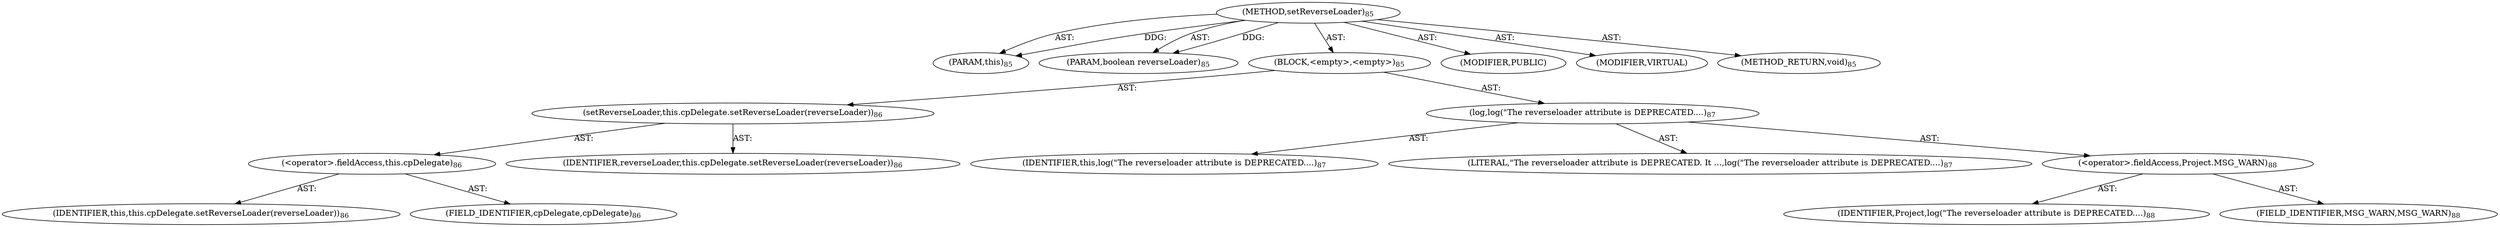 digraph "setReverseLoader" {  
"111669149696" [label = <(METHOD,setReverseLoader)<SUB>85</SUB>> ]
"115964116992" [label = <(PARAM,this)<SUB>85</SUB>> ]
"115964116999" [label = <(PARAM,boolean reverseLoader)<SUB>85</SUB>> ]
"25769803776" [label = <(BLOCK,&lt;empty&gt;,&lt;empty&gt;)<SUB>85</SUB>> ]
"30064771072" [label = <(setReverseLoader,this.cpDelegate.setReverseLoader(reverseLoader))<SUB>86</SUB>> ]
"30064771073" [label = <(&lt;operator&gt;.fieldAccess,this.cpDelegate)<SUB>86</SUB>> ]
"68719476736" [label = <(IDENTIFIER,this,this.cpDelegate.setReverseLoader(reverseLoader))<SUB>86</SUB>> ]
"55834574848" [label = <(FIELD_IDENTIFIER,cpDelegate,cpDelegate)<SUB>86</SUB>> ]
"68719476747" [label = <(IDENTIFIER,reverseLoader,this.cpDelegate.setReverseLoader(reverseLoader))<SUB>86</SUB>> ]
"30064771074" [label = <(log,log(&quot;The reverseloader attribute is DEPRECATED....)<SUB>87</SUB>> ]
"68719476737" [label = <(IDENTIFIER,this,log(&quot;The reverseloader attribute is DEPRECATED....)<SUB>87</SUB>> ]
"90194313216" [label = <(LITERAL,&quot;The reverseloader attribute is DEPRECATED. It ...,log(&quot;The reverseloader attribute is DEPRECATED....)<SUB>87</SUB>> ]
"30064771075" [label = <(&lt;operator&gt;.fieldAccess,Project.MSG_WARN)<SUB>88</SUB>> ]
"68719476748" [label = <(IDENTIFIER,Project,log(&quot;The reverseloader attribute is DEPRECATED....)<SUB>88</SUB>> ]
"55834574849" [label = <(FIELD_IDENTIFIER,MSG_WARN,MSG_WARN)<SUB>88</SUB>> ]
"133143986178" [label = <(MODIFIER,PUBLIC)> ]
"133143986179" [label = <(MODIFIER,VIRTUAL)> ]
"128849018880" [label = <(METHOD_RETURN,void)<SUB>85</SUB>> ]
  "111669149696" -> "115964116992"  [ label = "AST: "] 
  "111669149696" -> "115964116999"  [ label = "AST: "] 
  "111669149696" -> "25769803776"  [ label = "AST: "] 
  "111669149696" -> "133143986178"  [ label = "AST: "] 
  "111669149696" -> "133143986179"  [ label = "AST: "] 
  "111669149696" -> "128849018880"  [ label = "AST: "] 
  "25769803776" -> "30064771072"  [ label = "AST: "] 
  "25769803776" -> "30064771074"  [ label = "AST: "] 
  "30064771072" -> "30064771073"  [ label = "AST: "] 
  "30064771072" -> "68719476747"  [ label = "AST: "] 
  "30064771073" -> "68719476736"  [ label = "AST: "] 
  "30064771073" -> "55834574848"  [ label = "AST: "] 
  "30064771074" -> "68719476737"  [ label = "AST: "] 
  "30064771074" -> "90194313216"  [ label = "AST: "] 
  "30064771074" -> "30064771075"  [ label = "AST: "] 
  "30064771075" -> "68719476748"  [ label = "AST: "] 
  "30064771075" -> "55834574849"  [ label = "AST: "] 
  "111669149696" -> "115964116992"  [ label = "DDG: "] 
  "111669149696" -> "115964116999"  [ label = "DDG: "] 
}
